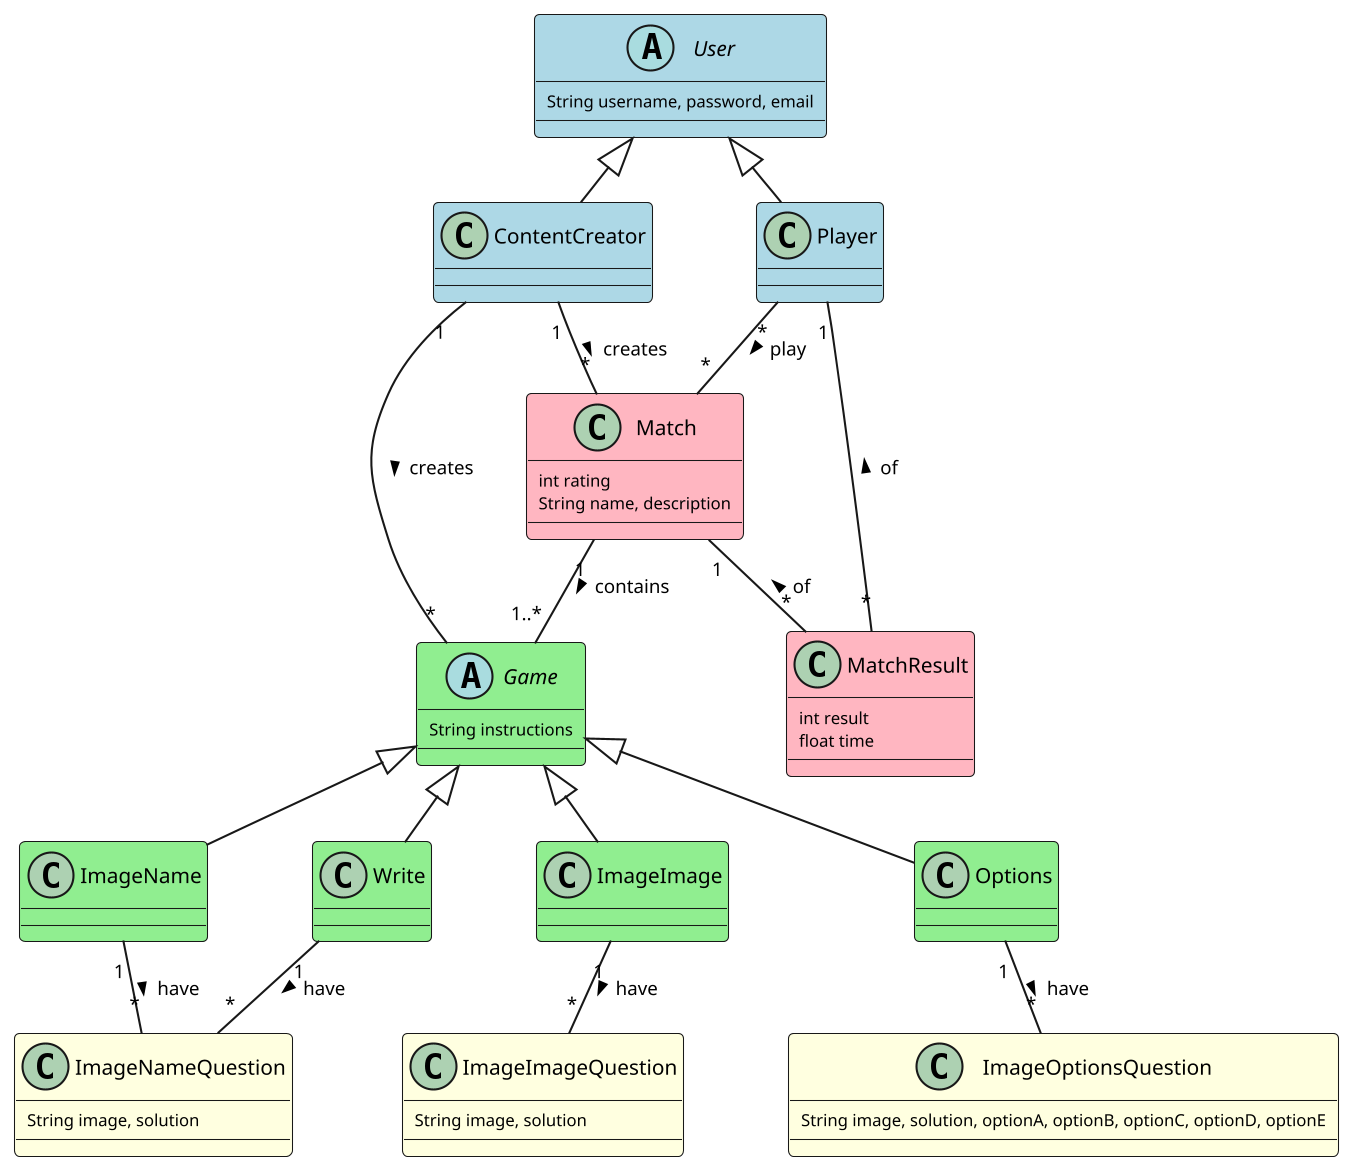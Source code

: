 @startuml
skinparam dpi 200
skinparam classAttributeFontSize 8
skinparam classArrowFontSize 9
skinparam classFontSize 10
skinparam nodesep 50
skinparam ranksep 30
hide stereotype
skinparam class {
    BackgroundColor White
    BackgroundColor<<User>> LightBlue
    BackgroundColor<<Game>> LightGreen
    BackgroundColor<<Match>> LightPink
    BackgroundColor<<MatchResult>> LightPink
    BackgroundColor<<Options>> LightYellow
}


abstract class User <<User>> {
    String username, password, email
}

class ContentCreator <<User>> extends User {
}

class Player <<User>> extends User {
}

abstract class Game <<Game>> {
    String instructions
}

class ImageName <<Game>> extends Game {
}

class Write <<Game>> extends Game {
}

class ImageImage <<Game>> extends Game {
}

class Options <<Game>> extends Game {
}

class ImageImageQuestion <<Options>>{
    String image, solution
}

class ImageNameQuestion <<Options>>{
    String image, solution
}

class ImageOptionsQuestion <<Options>>{
    String image, solution, optionA, optionB, optionC, optionD, optionE
}

class Match <<Match>> {
    int rating
    String name, description
}

class MatchResult <<MatchResult>> {
    int result
    float time
}

ContentCreator "1" -- "*" Match:creates >
ContentCreator "1" -- "*" Game:creates >

Player "*" -- "*" Match:play >
Player "1" -- "*" MatchResult:of <

Match "1" -- "*" MatchResult:of <
Match "1" -- "1..*" Game:contains >

Write "1" -- "*" ImageNameQuestion:have >
ImageName "1" -- "*" ImageNameQuestion:have >
ImageImage "1" -- "*" ImageImageQuestion:have >
Options "1" -- "*" ImageOptionsQuestion:have >

@enduml